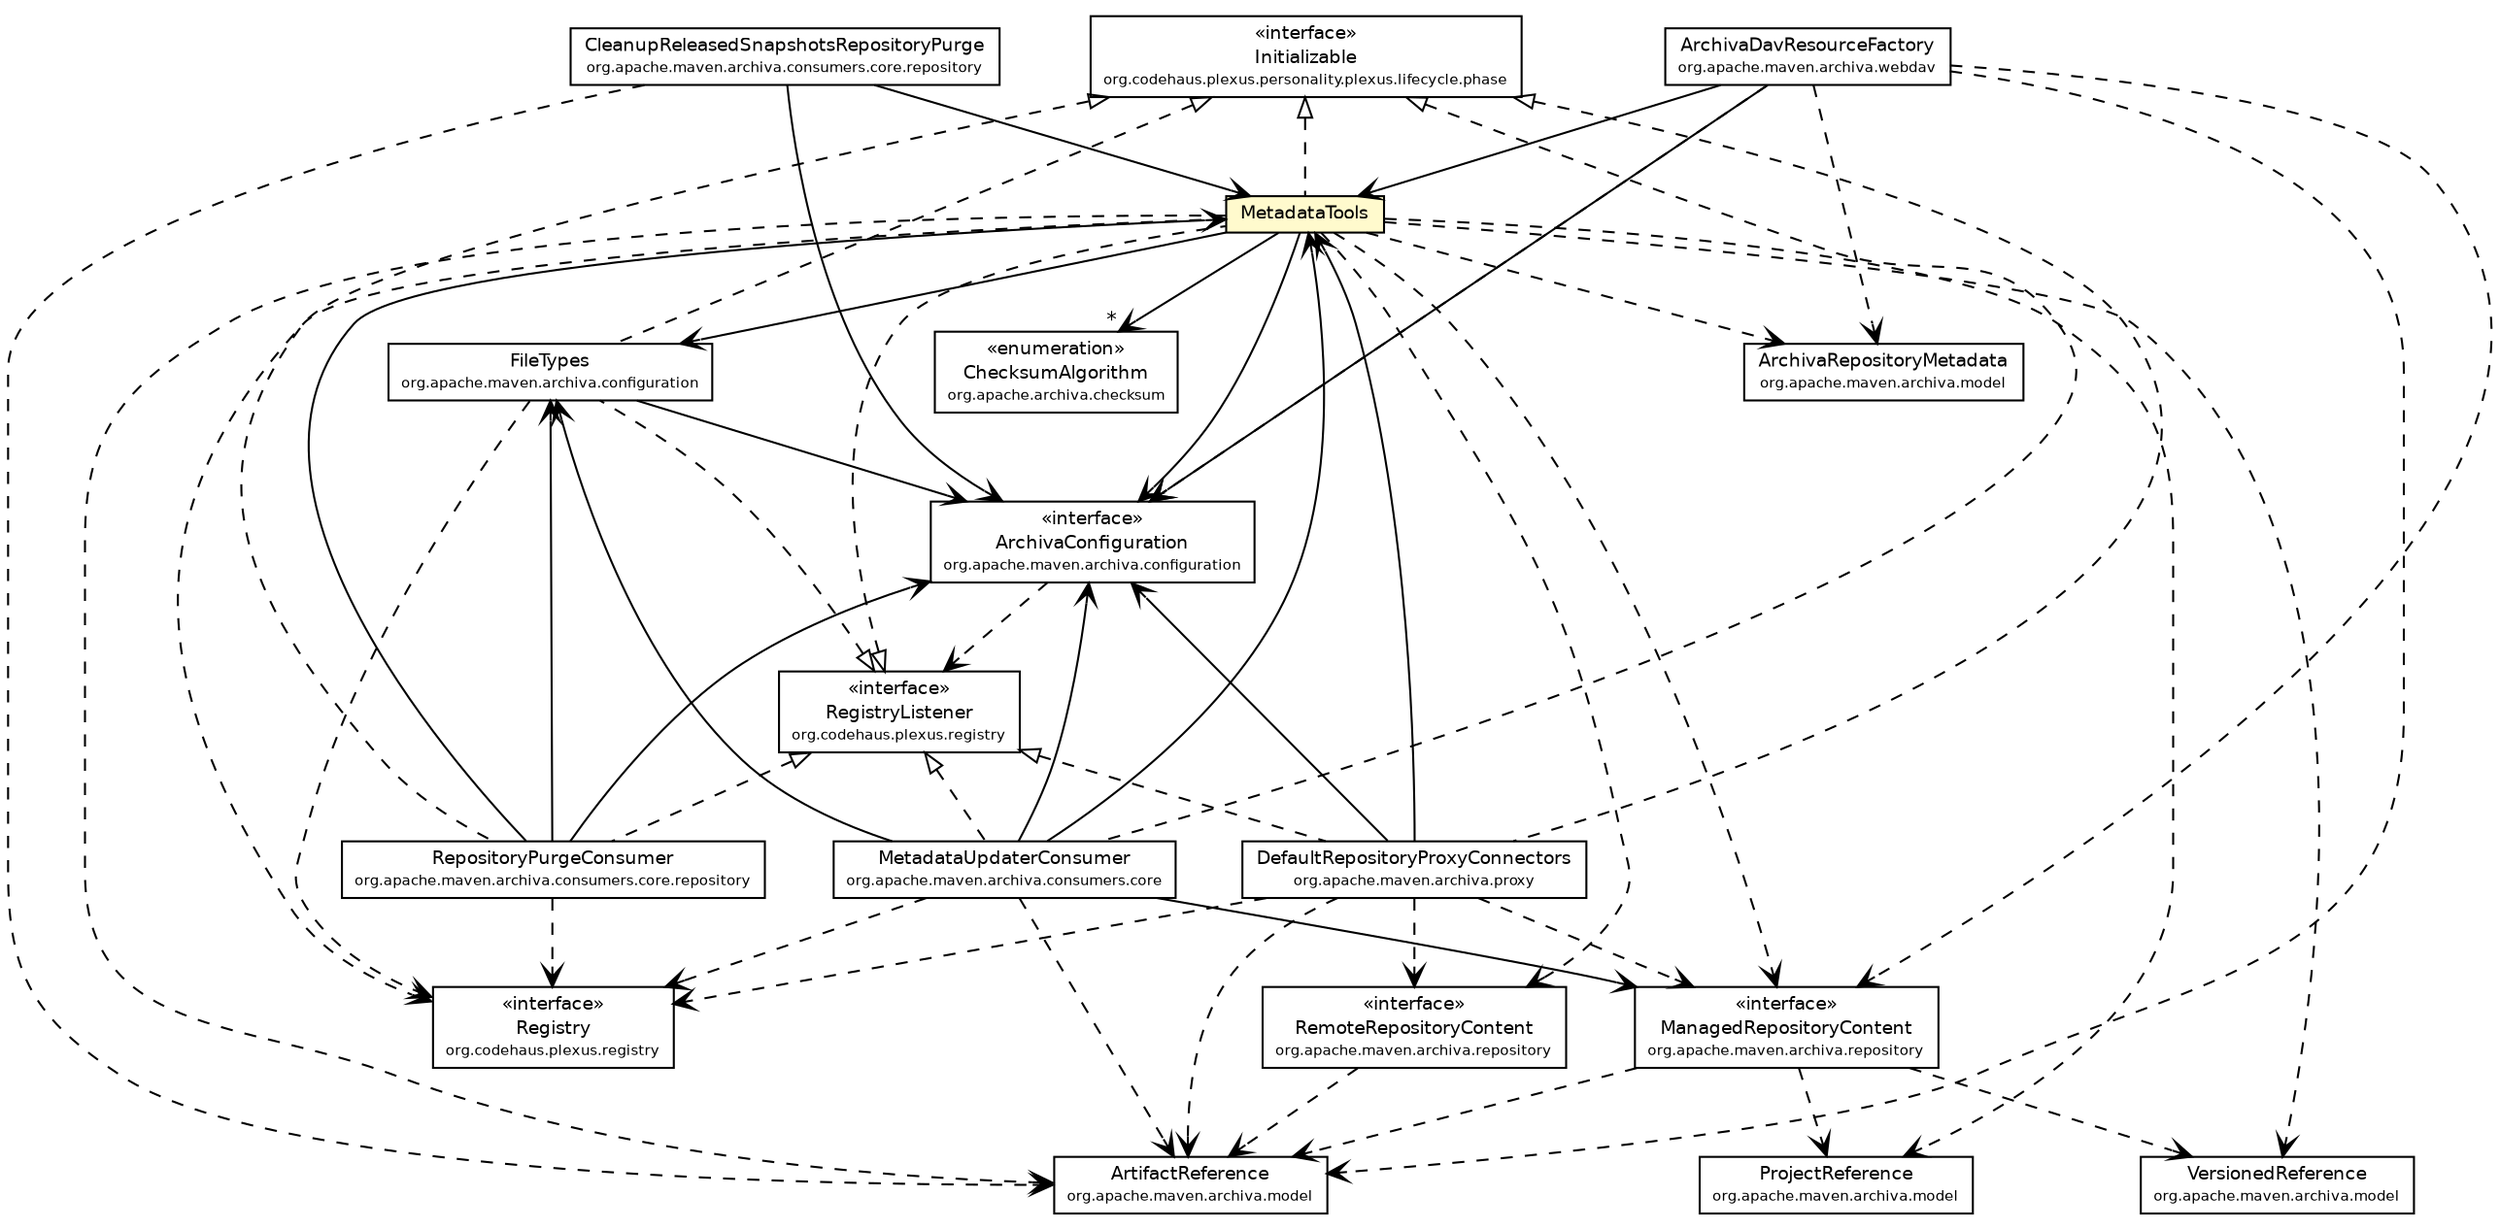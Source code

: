 #!/usr/local/bin/dot
#
# Class diagram 
# Generated by UmlGraph version 4.6 (http://www.spinellis.gr/sw/umlgraph)
#

digraph G {
	edge [fontname="Helvetica",fontsize=10,labelfontname="Helvetica",labelfontsize=10];
	node [fontname="Helvetica",fontsize=10,shape=plaintext];
	// org.apache.archiva.checksum.ChecksumAlgorithm
	c66890 [label=<<table border="0" cellborder="1" cellspacing="0" cellpadding="2" port="p" href="../../../../archiva/checksum/ChecksumAlgorithm.html">
		<tr><td><table border="0" cellspacing="0" cellpadding="1">
			<tr><td> &laquo;enumeration&raquo; </td></tr>
			<tr><td> ChecksumAlgorithm </td></tr>
			<tr><td><font point-size="7.0"> org.apache.archiva.checksum </font></td></tr>
		</table></td></tr>
		</table>>, fontname="Helvetica", fontcolor="black", fontsize=9.0];
	// org.apache.maven.archiva.configuration.FileTypes
	c66919 [label=<<table border="0" cellborder="1" cellspacing="0" cellpadding="2" port="p" href="../../configuration/FileTypes.html">
		<tr><td><table border="0" cellspacing="0" cellpadding="1">
			<tr><td> FileTypes </td></tr>
			<tr><td><font point-size="7.0"> org.apache.maven.archiva.configuration </font></td></tr>
		</table></td></tr>
		</table>>, fontname="Helvetica", fontcolor="black", fontsize=9.0];
	// org.apache.maven.archiva.configuration.ArchivaConfiguration
	c66925 [label=<<table border="0" cellborder="1" cellspacing="0" cellpadding="2" port="p" href="../../configuration/ArchivaConfiguration.html">
		<tr><td><table border="0" cellspacing="0" cellpadding="1">
			<tr><td> &laquo;interface&raquo; </td></tr>
			<tr><td> ArchivaConfiguration </td></tr>
			<tr><td><font point-size="7.0"> org.apache.maven.archiva.configuration </font></td></tr>
		</table></td></tr>
		</table>>, fontname="Helvetica", fontcolor="black", fontsize=9.0];
	// org.apache.maven.archiva.repository.RemoteRepositoryContent
	c66987 [label=<<table border="0" cellborder="1" cellspacing="0" cellpadding="2" port="p" href="../RemoteRepositoryContent.html">
		<tr><td><table border="0" cellspacing="0" cellpadding="1">
			<tr><td> &laquo;interface&raquo; </td></tr>
			<tr><td> RemoteRepositoryContent </td></tr>
			<tr><td><font point-size="7.0"> org.apache.maven.archiva.repository </font></td></tr>
		</table></td></tr>
		</table>>, fontname="Helvetica", fontcolor="black", fontsize=9.0];
	// org.apache.maven.archiva.repository.ManagedRepositoryContent
	c66988 [label=<<table border="0" cellborder="1" cellspacing="0" cellpadding="2" port="p" href="../ManagedRepositoryContent.html">
		<tr><td><table border="0" cellspacing="0" cellpadding="1">
			<tr><td> &laquo;interface&raquo; </td></tr>
			<tr><td> ManagedRepositoryContent </td></tr>
			<tr><td><font point-size="7.0"> org.apache.maven.archiva.repository </font></td></tr>
		</table></td></tr>
		</table>>, fontname="Helvetica", fontcolor="black", fontsize=9.0];
	// org.apache.maven.archiva.repository.metadata.MetadataTools
	c66997 [label=<<table border="0" cellborder="1" cellspacing="0" cellpadding="2" port="p" bgcolor="lemonChiffon" href="./MetadataTools.html">
		<tr><td><table border="0" cellspacing="0" cellpadding="1">
			<tr><td> MetadataTools </td></tr>
		</table></td></tr>
		</table>>, fontname="Helvetica", fontcolor="black", fontsize=9.0];
	// org.apache.maven.archiva.consumers.core.MetadataUpdaterConsumer
	c67026 [label=<<table border="0" cellborder="1" cellspacing="0" cellpadding="2" port="p" href="../../consumers/core/MetadataUpdaterConsumer.html">
		<tr><td><table border="0" cellspacing="0" cellpadding="1">
			<tr><td> MetadataUpdaterConsumer </td></tr>
			<tr><td><font point-size="7.0"> org.apache.maven.archiva.consumers.core </font></td></tr>
		</table></td></tr>
		</table>>, fontname="Helvetica", fontcolor="black", fontsize=9.0];
	// org.apache.maven.archiva.consumers.core.repository.RepositoryPurgeConsumer
	c67032 [label=<<table border="0" cellborder="1" cellspacing="0" cellpadding="2" port="p" href="../../consumers/core/repository/RepositoryPurgeConsumer.html">
		<tr><td><table border="0" cellspacing="0" cellpadding="1">
			<tr><td> RepositoryPurgeConsumer </td></tr>
			<tr><td><font point-size="7.0"> org.apache.maven.archiva.consumers.core.repository </font></td></tr>
		</table></td></tr>
		</table>>, fontname="Helvetica", fontcolor="black", fontsize=9.0];
	// org.apache.maven.archiva.consumers.core.repository.CleanupReleasedSnapshotsRepositoryPurge
	c67035 [label=<<table border="0" cellborder="1" cellspacing="0" cellpadding="2" port="p" href="../../consumers/core/repository/CleanupReleasedSnapshotsRepositoryPurge.html">
		<tr><td><table border="0" cellspacing="0" cellpadding="1">
			<tr><td> CleanupReleasedSnapshotsRepositoryPurge </td></tr>
			<tr><td><font point-size="7.0"> org.apache.maven.archiva.consumers.core.repository </font></td></tr>
		</table></td></tr>
		</table>>, fontname="Helvetica", fontcolor="black", fontsize=9.0];
	// org.apache.maven.archiva.proxy.DefaultRepositoryProxyConnectors
	c67202 [label=<<table border="0" cellborder="1" cellspacing="0" cellpadding="2" port="p" href="../../proxy/DefaultRepositoryProxyConnectors.html">
		<tr><td><table border="0" cellspacing="0" cellpadding="1">
			<tr><td> DefaultRepositoryProxyConnectors </td></tr>
			<tr><td><font point-size="7.0"> org.apache.maven.archiva.proxy </font></td></tr>
		</table></td></tr>
		</table>>, fontname="Helvetica", fontcolor="black", fontsize=9.0];
	// org.apache.maven.archiva.webdav.ArchivaDavResourceFactory
	c67237 [label=<<table border="0" cellborder="1" cellspacing="0" cellpadding="2" port="p" href="../../webdav/ArchivaDavResourceFactory.html">
		<tr><td><table border="0" cellspacing="0" cellpadding="1">
			<tr><td> ArchivaDavResourceFactory </td></tr>
			<tr><td><font point-size="7.0"> org.apache.maven.archiva.webdav </font></td></tr>
		</table></td></tr>
		</table>>, fontname="Helvetica", fontcolor="black", fontsize=9.0];
	//org.apache.maven.archiva.configuration.FileTypes implements org.codehaus.plexus.personality.plexus.lifecycle.phase.Initializable
	c67264:p -> c66919:p [dir=back,arrowtail=empty,style=dashed];
	//org.apache.maven.archiva.configuration.FileTypes implements org.codehaus.plexus.registry.RegistryListener
	c67265:p -> c66919:p [dir=back,arrowtail=empty,style=dashed];
	//org.apache.maven.archiva.repository.metadata.MetadataTools implements org.codehaus.plexus.registry.RegistryListener
	c67265:p -> c66997:p [dir=back,arrowtail=empty,style=dashed];
	//org.apache.maven.archiva.repository.metadata.MetadataTools implements org.codehaus.plexus.personality.plexus.lifecycle.phase.Initializable
	c67264:p -> c66997:p [dir=back,arrowtail=empty,style=dashed];
	//org.apache.maven.archiva.consumers.core.MetadataUpdaterConsumer implements org.codehaus.plexus.registry.RegistryListener
	c67265:p -> c67026:p [dir=back,arrowtail=empty,style=dashed];
	//org.apache.maven.archiva.consumers.core.MetadataUpdaterConsumer implements org.codehaus.plexus.personality.plexus.lifecycle.phase.Initializable
	c67264:p -> c67026:p [dir=back,arrowtail=empty,style=dashed];
	//org.apache.maven.archiva.consumers.core.repository.RepositoryPurgeConsumer implements org.codehaus.plexus.registry.RegistryListener
	c67265:p -> c67032:p [dir=back,arrowtail=empty,style=dashed];
	//org.apache.maven.archiva.consumers.core.repository.RepositoryPurgeConsumer implements org.codehaus.plexus.personality.plexus.lifecycle.phase.Initializable
	c67264:p -> c67032:p [dir=back,arrowtail=empty,style=dashed];
	//org.apache.maven.archiva.proxy.DefaultRepositoryProxyConnectors implements org.codehaus.plexus.registry.RegistryListener
	c67265:p -> c67202:p [dir=back,arrowtail=empty,style=dashed];
	//org.apache.maven.archiva.proxy.DefaultRepositoryProxyConnectors implements org.codehaus.plexus.personality.plexus.lifecycle.phase.Initializable
	c67264:p -> c67202:p [dir=back,arrowtail=empty,style=dashed];
	// org.apache.maven.archiva.configuration.FileTypes NAVASSOC org.apache.maven.archiva.configuration.ArchivaConfiguration
	c66919:p -> c66925:p [taillabel="", label="", headlabel="", fontname="Helvetica", fontcolor="black", fontsize=10.0, color="black", arrowhead=open];
	// org.apache.maven.archiva.repository.metadata.MetadataTools NAVASSOC org.apache.maven.archiva.configuration.ArchivaConfiguration
	c66997:p -> c66925:p [taillabel="", label="", headlabel="", fontname="Helvetica", fontcolor="black", fontsize=10.0, color="black", arrowhead=open];
	// org.apache.maven.archiva.repository.metadata.MetadataTools NAVASSOC org.apache.maven.archiva.configuration.FileTypes
	c66997:p -> c66919:p [taillabel="", label="", headlabel="", fontname="Helvetica", fontcolor="black", fontsize=10.0, color="black", arrowhead=open];
	// org.apache.maven.archiva.repository.metadata.MetadataTools NAVASSOC org.apache.archiva.checksum.ChecksumAlgorithm
	c66997:p -> c66890:p [taillabel="", label="", headlabel="*", fontname="Helvetica", fontcolor="black", fontsize=10.0, color="black", arrowhead=open];
	// org.apache.maven.archiva.consumers.core.MetadataUpdaterConsumer NAVASSOC org.apache.maven.archiva.repository.metadata.MetadataTools
	c67026:p -> c66997:p [taillabel="", label="", headlabel="", fontname="Helvetica", fontcolor="black", fontsize=10.0, color="black", arrowhead=open];
	// org.apache.maven.archiva.consumers.core.MetadataUpdaterConsumer NAVASSOC org.apache.maven.archiva.configuration.ArchivaConfiguration
	c67026:p -> c66925:p [taillabel="", label="", headlabel="", fontname="Helvetica", fontcolor="black", fontsize=10.0, color="black", arrowhead=open];
	// org.apache.maven.archiva.consumers.core.MetadataUpdaterConsumer NAVASSOC org.apache.maven.archiva.configuration.FileTypes
	c67026:p -> c66919:p [taillabel="", label="", headlabel="", fontname="Helvetica", fontcolor="black", fontsize=10.0, color="black", arrowhead=open];
	// org.apache.maven.archiva.consumers.core.MetadataUpdaterConsumer NAVASSOC org.apache.maven.archiva.repository.ManagedRepositoryContent
	c67026:p -> c66988:p [taillabel="", label="", headlabel="", fontname="Helvetica", fontcolor="black", fontsize=10.0, color="black", arrowhead=open];
	// org.apache.maven.archiva.consumers.core.repository.RepositoryPurgeConsumer NAVASSOC org.apache.maven.archiva.configuration.ArchivaConfiguration
	c67032:p -> c66925:p [taillabel="", label="", headlabel="", fontname="Helvetica", fontcolor="black", fontsize=10.0, color="black", arrowhead=open];
	// org.apache.maven.archiva.consumers.core.repository.RepositoryPurgeConsumer NAVASSOC org.apache.maven.archiva.repository.metadata.MetadataTools
	c67032:p -> c66997:p [taillabel="", label="", headlabel="", fontname="Helvetica", fontcolor="black", fontsize=10.0, color="black", arrowhead=open];
	// org.apache.maven.archiva.consumers.core.repository.RepositoryPurgeConsumer NAVASSOC org.apache.maven.archiva.configuration.FileTypes
	c67032:p -> c66919:p [taillabel="", label="", headlabel="", fontname="Helvetica", fontcolor="black", fontsize=10.0, color="black", arrowhead=open];
	// org.apache.maven.archiva.consumers.core.repository.CleanupReleasedSnapshotsRepositoryPurge NAVASSOC org.apache.maven.archiva.repository.metadata.MetadataTools
	c67035:p -> c66997:p [taillabel="", label="", headlabel="", fontname="Helvetica", fontcolor="black", fontsize=10.0, color="black", arrowhead=open];
	// org.apache.maven.archiva.consumers.core.repository.CleanupReleasedSnapshotsRepositoryPurge NAVASSOC org.apache.maven.archiva.configuration.ArchivaConfiguration
	c67035:p -> c66925:p [taillabel="", label="", headlabel="", fontname="Helvetica", fontcolor="black", fontsize=10.0, color="black", arrowhead=open];
	// org.apache.maven.archiva.proxy.DefaultRepositoryProxyConnectors NAVASSOC org.apache.maven.archiva.configuration.ArchivaConfiguration
	c67202:p -> c66925:p [taillabel="", label="", headlabel="", fontname="Helvetica", fontcolor="black", fontsize=10.0, color="black", arrowhead=open];
	// org.apache.maven.archiva.proxy.DefaultRepositoryProxyConnectors NAVASSOC org.apache.maven.archiva.repository.metadata.MetadataTools
	c67202:p -> c66997:p [taillabel="", label="", headlabel="", fontname="Helvetica", fontcolor="black", fontsize=10.0, color="black", arrowhead=open];
	// org.apache.maven.archiva.webdav.ArchivaDavResourceFactory NAVASSOC org.apache.maven.archiva.repository.metadata.MetadataTools
	c67237:p -> c66997:p [taillabel="", label="", headlabel="", fontname="Helvetica", fontcolor="black", fontsize=10.0, color="black", arrowhead=open];
	// org.apache.maven.archiva.webdav.ArchivaDavResourceFactory NAVASSOC org.apache.maven.archiva.configuration.ArchivaConfiguration
	c67237:p -> c66925:p [taillabel="", label="", headlabel="", fontname="Helvetica", fontcolor="black", fontsize=10.0, color="black", arrowhead=open];
	// org.apache.maven.archiva.configuration.FileTypes DEPEND org.codehaus.plexus.registry.Registry
	c66919:p -> c67266:p [taillabel="", label="", headlabel="", fontname="Helvetica", fontcolor="black", fontsize=10.0, color="black", arrowhead=open, style=dashed];
	// org.apache.maven.archiva.configuration.ArchivaConfiguration DEPEND org.codehaus.plexus.registry.RegistryListener
	c66925:p -> c67265:p [taillabel="", label="", headlabel="", fontname="Helvetica", fontcolor="black", fontsize=10.0, color="black", arrowhead=open, style=dashed];
	// org.apache.maven.archiva.repository.RemoteRepositoryContent DEPEND org.apache.maven.archiva.model.ArtifactReference
	c66987:p -> c67267:p [taillabel="", label="", headlabel="", fontname="Helvetica", fontcolor="black", fontsize=10.0, color="black", arrowhead=open, style=dashed];
	// org.apache.maven.archiva.repository.ManagedRepositoryContent DEPEND org.apache.maven.archiva.model.ArtifactReference
	c66988:p -> c67267:p [taillabel="", label="", headlabel="", fontname="Helvetica", fontcolor="black", fontsize=10.0, color="black", arrowhead=open, style=dashed];
	// org.apache.maven.archiva.repository.ManagedRepositoryContent DEPEND org.apache.maven.archiva.model.ProjectReference
	c66988:p -> c67268:p [taillabel="", label="", headlabel="", fontname="Helvetica", fontcolor="black", fontsize=10.0, color="black", arrowhead=open, style=dashed];
	// org.apache.maven.archiva.repository.ManagedRepositoryContent DEPEND org.apache.maven.archiva.model.VersionedReference
	c66988:p -> c67269:p [taillabel="", label="", headlabel="", fontname="Helvetica", fontcolor="black", fontsize=10.0, color="black", arrowhead=open, style=dashed];
	// org.apache.maven.archiva.repository.metadata.MetadataTools DEPEND org.apache.maven.archiva.model.ArchivaRepositoryMetadata
	c66997:p -> c67270:p [taillabel="", label="", headlabel="", fontname="Helvetica", fontcolor="black", fontsize=10.0, color="black", arrowhead=open, style=dashed];
	// org.apache.maven.archiva.repository.metadata.MetadataTools DEPEND org.apache.maven.archiva.model.ProjectReference
	c66997:p -> c67268:p [taillabel="", label="", headlabel="", fontname="Helvetica", fontcolor="black", fontsize=10.0, color="black", arrowhead=open, style=dashed];
	// org.apache.maven.archiva.repository.metadata.MetadataTools DEPEND org.apache.maven.archiva.repository.ManagedRepositoryContent
	c66997:p -> c66988:p [taillabel="", label="", headlabel="", fontname="Helvetica", fontcolor="black", fontsize=10.0, color="black", arrowhead=open, style=dashed];
	// org.apache.maven.archiva.repository.metadata.MetadataTools DEPEND org.apache.maven.archiva.model.VersionedReference
	c66997:p -> c67269:p [taillabel="", label="", headlabel="", fontname="Helvetica", fontcolor="black", fontsize=10.0, color="black", arrowhead=open, style=dashed];
	// org.apache.maven.archiva.repository.metadata.MetadataTools DEPEND org.apache.maven.archiva.model.ArtifactReference
	c66997:p -> c67267:p [taillabel="", label="", headlabel="", fontname="Helvetica", fontcolor="black", fontsize=10.0, color="black", arrowhead=open, style=dashed];
	// org.apache.maven.archiva.repository.metadata.MetadataTools DEPEND org.codehaus.plexus.registry.Registry
	c66997:p -> c67266:p [taillabel="", label="", headlabel="", fontname="Helvetica", fontcolor="black", fontsize=10.0, color="black", arrowhead=open, style=dashed];
	// org.apache.maven.archiva.repository.metadata.MetadataTools DEPEND org.apache.maven.archiva.repository.RemoteRepositoryContent
	c66997:p -> c66987:p [taillabel="", label="", headlabel="", fontname="Helvetica", fontcolor="black", fontsize=10.0, color="black", arrowhead=open, style=dashed];
	// org.apache.maven.archiva.consumers.core.MetadataUpdaterConsumer DEPEND org.apache.maven.archiva.model.ArtifactReference
	c67026:p -> c67267:p [taillabel="", label="", headlabel="", fontname="Helvetica", fontcolor="black", fontsize=10.0, color="black", arrowhead=open, style=dashed];
	// org.apache.maven.archiva.consumers.core.MetadataUpdaterConsumer DEPEND org.codehaus.plexus.registry.Registry
	c67026:p -> c67266:p [taillabel="", label="", headlabel="", fontname="Helvetica", fontcolor="black", fontsize=10.0, color="black", arrowhead=open, style=dashed];
	// org.apache.maven.archiva.consumers.core.repository.RepositoryPurgeConsumer DEPEND org.codehaus.plexus.registry.Registry
	c67032:p -> c67266:p [taillabel="", label="", headlabel="", fontname="Helvetica", fontcolor="black", fontsize=10.0, color="black", arrowhead=open, style=dashed];
	// org.apache.maven.archiva.consumers.core.repository.CleanupReleasedSnapshotsRepositoryPurge DEPEND org.apache.maven.archiva.model.ArtifactReference
	c67035:p -> c67267:p [taillabel="", label="", headlabel="", fontname="Helvetica", fontcolor="black", fontsize=10.0, color="black", arrowhead=open, style=dashed];
	// org.apache.maven.archiva.proxy.DefaultRepositoryProxyConnectors DEPEND org.apache.maven.archiva.repository.ManagedRepositoryContent
	c67202:p -> c66988:p [taillabel="", label="", headlabel="", fontname="Helvetica", fontcolor="black", fontsize=10.0, color="black", arrowhead=open, style=dashed];
	// org.apache.maven.archiva.proxy.DefaultRepositoryProxyConnectors DEPEND org.apache.maven.archiva.model.ArtifactReference
	c67202:p -> c67267:p [taillabel="", label="", headlabel="", fontname="Helvetica", fontcolor="black", fontsize=10.0, color="black", arrowhead=open, style=dashed];
	// org.apache.maven.archiva.proxy.DefaultRepositoryProxyConnectors DEPEND org.codehaus.plexus.registry.Registry
	c67202:p -> c67266:p [taillabel="", label="", headlabel="", fontname="Helvetica", fontcolor="black", fontsize=10.0, color="black", arrowhead=open, style=dashed];
	// org.apache.maven.archiva.proxy.DefaultRepositoryProxyConnectors DEPEND org.apache.maven.archiva.repository.RemoteRepositoryContent
	c67202:p -> c66987:p [taillabel="", label="", headlabel="", fontname="Helvetica", fontcolor="black", fontsize=10.0, color="black", arrowhead=open, style=dashed];
	// org.apache.maven.archiva.webdav.ArchivaDavResourceFactory DEPEND org.apache.maven.archiva.model.ArchivaRepositoryMetadata
	c67237:p -> c67270:p [taillabel="", label="", headlabel="", fontname="Helvetica", fontcolor="black", fontsize=10.0, color="black", arrowhead=open, style=dashed];
	// org.apache.maven.archiva.webdav.ArchivaDavResourceFactory DEPEND org.apache.maven.archiva.repository.ManagedRepositoryContent
	c67237:p -> c66988:p [taillabel="", label="", headlabel="", fontname="Helvetica", fontcolor="black", fontsize=10.0, color="black", arrowhead=open, style=dashed];
	// org.apache.maven.archiva.webdav.ArchivaDavResourceFactory DEPEND org.apache.maven.archiva.configuration.ArchivaConfiguration
	c67237:p -> c66925:p [taillabel="", label="", headlabel="", fontname="Helvetica", fontcolor="black", fontsize=10.0, color="black", arrowhead=open, style=dashed];
	// org.apache.maven.archiva.webdav.ArchivaDavResourceFactory DEPEND org.apache.maven.archiva.model.ArtifactReference
	c67237:p -> c67267:p [taillabel="", label="", headlabel="", fontname="Helvetica", fontcolor="black", fontsize=10.0, color="black", arrowhead=open, style=dashed];
	// org.codehaus.plexus.personality.plexus.lifecycle.phase.Initializable
	c67264 [label=<<table border="0" cellborder="1" cellspacing="0" cellpadding="2" port="p" href="http://java.sun.com/j2se/1.4.2/docs/api/org/codehaus/plexus/personality/plexus/lifecycle/phase/Initializable.html">
		<tr><td><table border="0" cellspacing="0" cellpadding="1">
			<tr><td> &laquo;interface&raquo; </td></tr>
			<tr><td> Initializable </td></tr>
			<tr><td><font point-size="7.0"> org.codehaus.plexus.personality.plexus.lifecycle.phase </font></td></tr>
		</table></td></tr>
		</table>>, fontname="Helvetica", fontcolor="black", fontsize=9.0];
	// org.apache.maven.archiva.model.VersionedReference
	c67269 [label=<<table border="0" cellborder="1" cellspacing="0" cellpadding="2" port="p" href="http://java.sun.com/j2se/1.4.2/docs/api/org/apache/maven/archiva/model/VersionedReference.html">
		<tr><td><table border="0" cellspacing="0" cellpadding="1">
			<tr><td> VersionedReference </td></tr>
			<tr><td><font point-size="7.0"> org.apache.maven.archiva.model </font></td></tr>
		</table></td></tr>
		</table>>, fontname="Helvetica", fontcolor="black", fontsize=9.0];
	// org.apache.maven.archiva.model.ArchivaRepositoryMetadata
	c67270 [label=<<table border="0" cellborder="1" cellspacing="0" cellpadding="2" port="p" href="http://java.sun.com/j2se/1.4.2/docs/api/org/apache/maven/archiva/model/ArchivaRepositoryMetadata.html">
		<tr><td><table border="0" cellspacing="0" cellpadding="1">
			<tr><td> ArchivaRepositoryMetadata </td></tr>
			<tr><td><font point-size="7.0"> org.apache.maven.archiva.model </font></td></tr>
		</table></td></tr>
		</table>>, fontname="Helvetica", fontcolor="black", fontsize=9.0];
	// org.codehaus.plexus.registry.Registry
	c67266 [label=<<table border="0" cellborder="1" cellspacing="0" cellpadding="2" port="p" href="http://java.sun.com/j2se/1.4.2/docs/api/org/codehaus/plexus/registry/Registry.html">
		<tr><td><table border="0" cellspacing="0" cellpadding="1">
			<tr><td> &laquo;interface&raquo; </td></tr>
			<tr><td> Registry </td></tr>
			<tr><td><font point-size="7.0"> org.codehaus.plexus.registry </font></td></tr>
		</table></td></tr>
		</table>>, fontname="Helvetica", fontcolor="black", fontsize=9.0];
	// org.apache.maven.archiva.model.ProjectReference
	c67268 [label=<<table border="0" cellborder="1" cellspacing="0" cellpadding="2" port="p" href="http://java.sun.com/j2se/1.4.2/docs/api/org/apache/maven/archiva/model/ProjectReference.html">
		<tr><td><table border="0" cellspacing="0" cellpadding="1">
			<tr><td> ProjectReference </td></tr>
			<tr><td><font point-size="7.0"> org.apache.maven.archiva.model </font></td></tr>
		</table></td></tr>
		</table>>, fontname="Helvetica", fontcolor="black", fontsize=9.0];
	// org.apache.maven.archiva.model.ArtifactReference
	c67267 [label=<<table border="0" cellborder="1" cellspacing="0" cellpadding="2" port="p" href="http://java.sun.com/j2se/1.4.2/docs/api/org/apache/maven/archiva/model/ArtifactReference.html">
		<tr><td><table border="0" cellspacing="0" cellpadding="1">
			<tr><td> ArtifactReference </td></tr>
			<tr><td><font point-size="7.0"> org.apache.maven.archiva.model </font></td></tr>
		</table></td></tr>
		</table>>, fontname="Helvetica", fontcolor="black", fontsize=9.0];
	// org.codehaus.plexus.registry.RegistryListener
	c67265 [label=<<table border="0" cellborder="1" cellspacing="0" cellpadding="2" port="p" href="http://java.sun.com/j2se/1.4.2/docs/api/org/codehaus/plexus/registry/RegistryListener.html">
		<tr><td><table border="0" cellspacing="0" cellpadding="1">
			<tr><td> &laquo;interface&raquo; </td></tr>
			<tr><td> RegistryListener </td></tr>
			<tr><td><font point-size="7.0"> org.codehaus.plexus.registry </font></td></tr>
		</table></td></tr>
		</table>>, fontname="Helvetica", fontcolor="black", fontsize=9.0];
}

